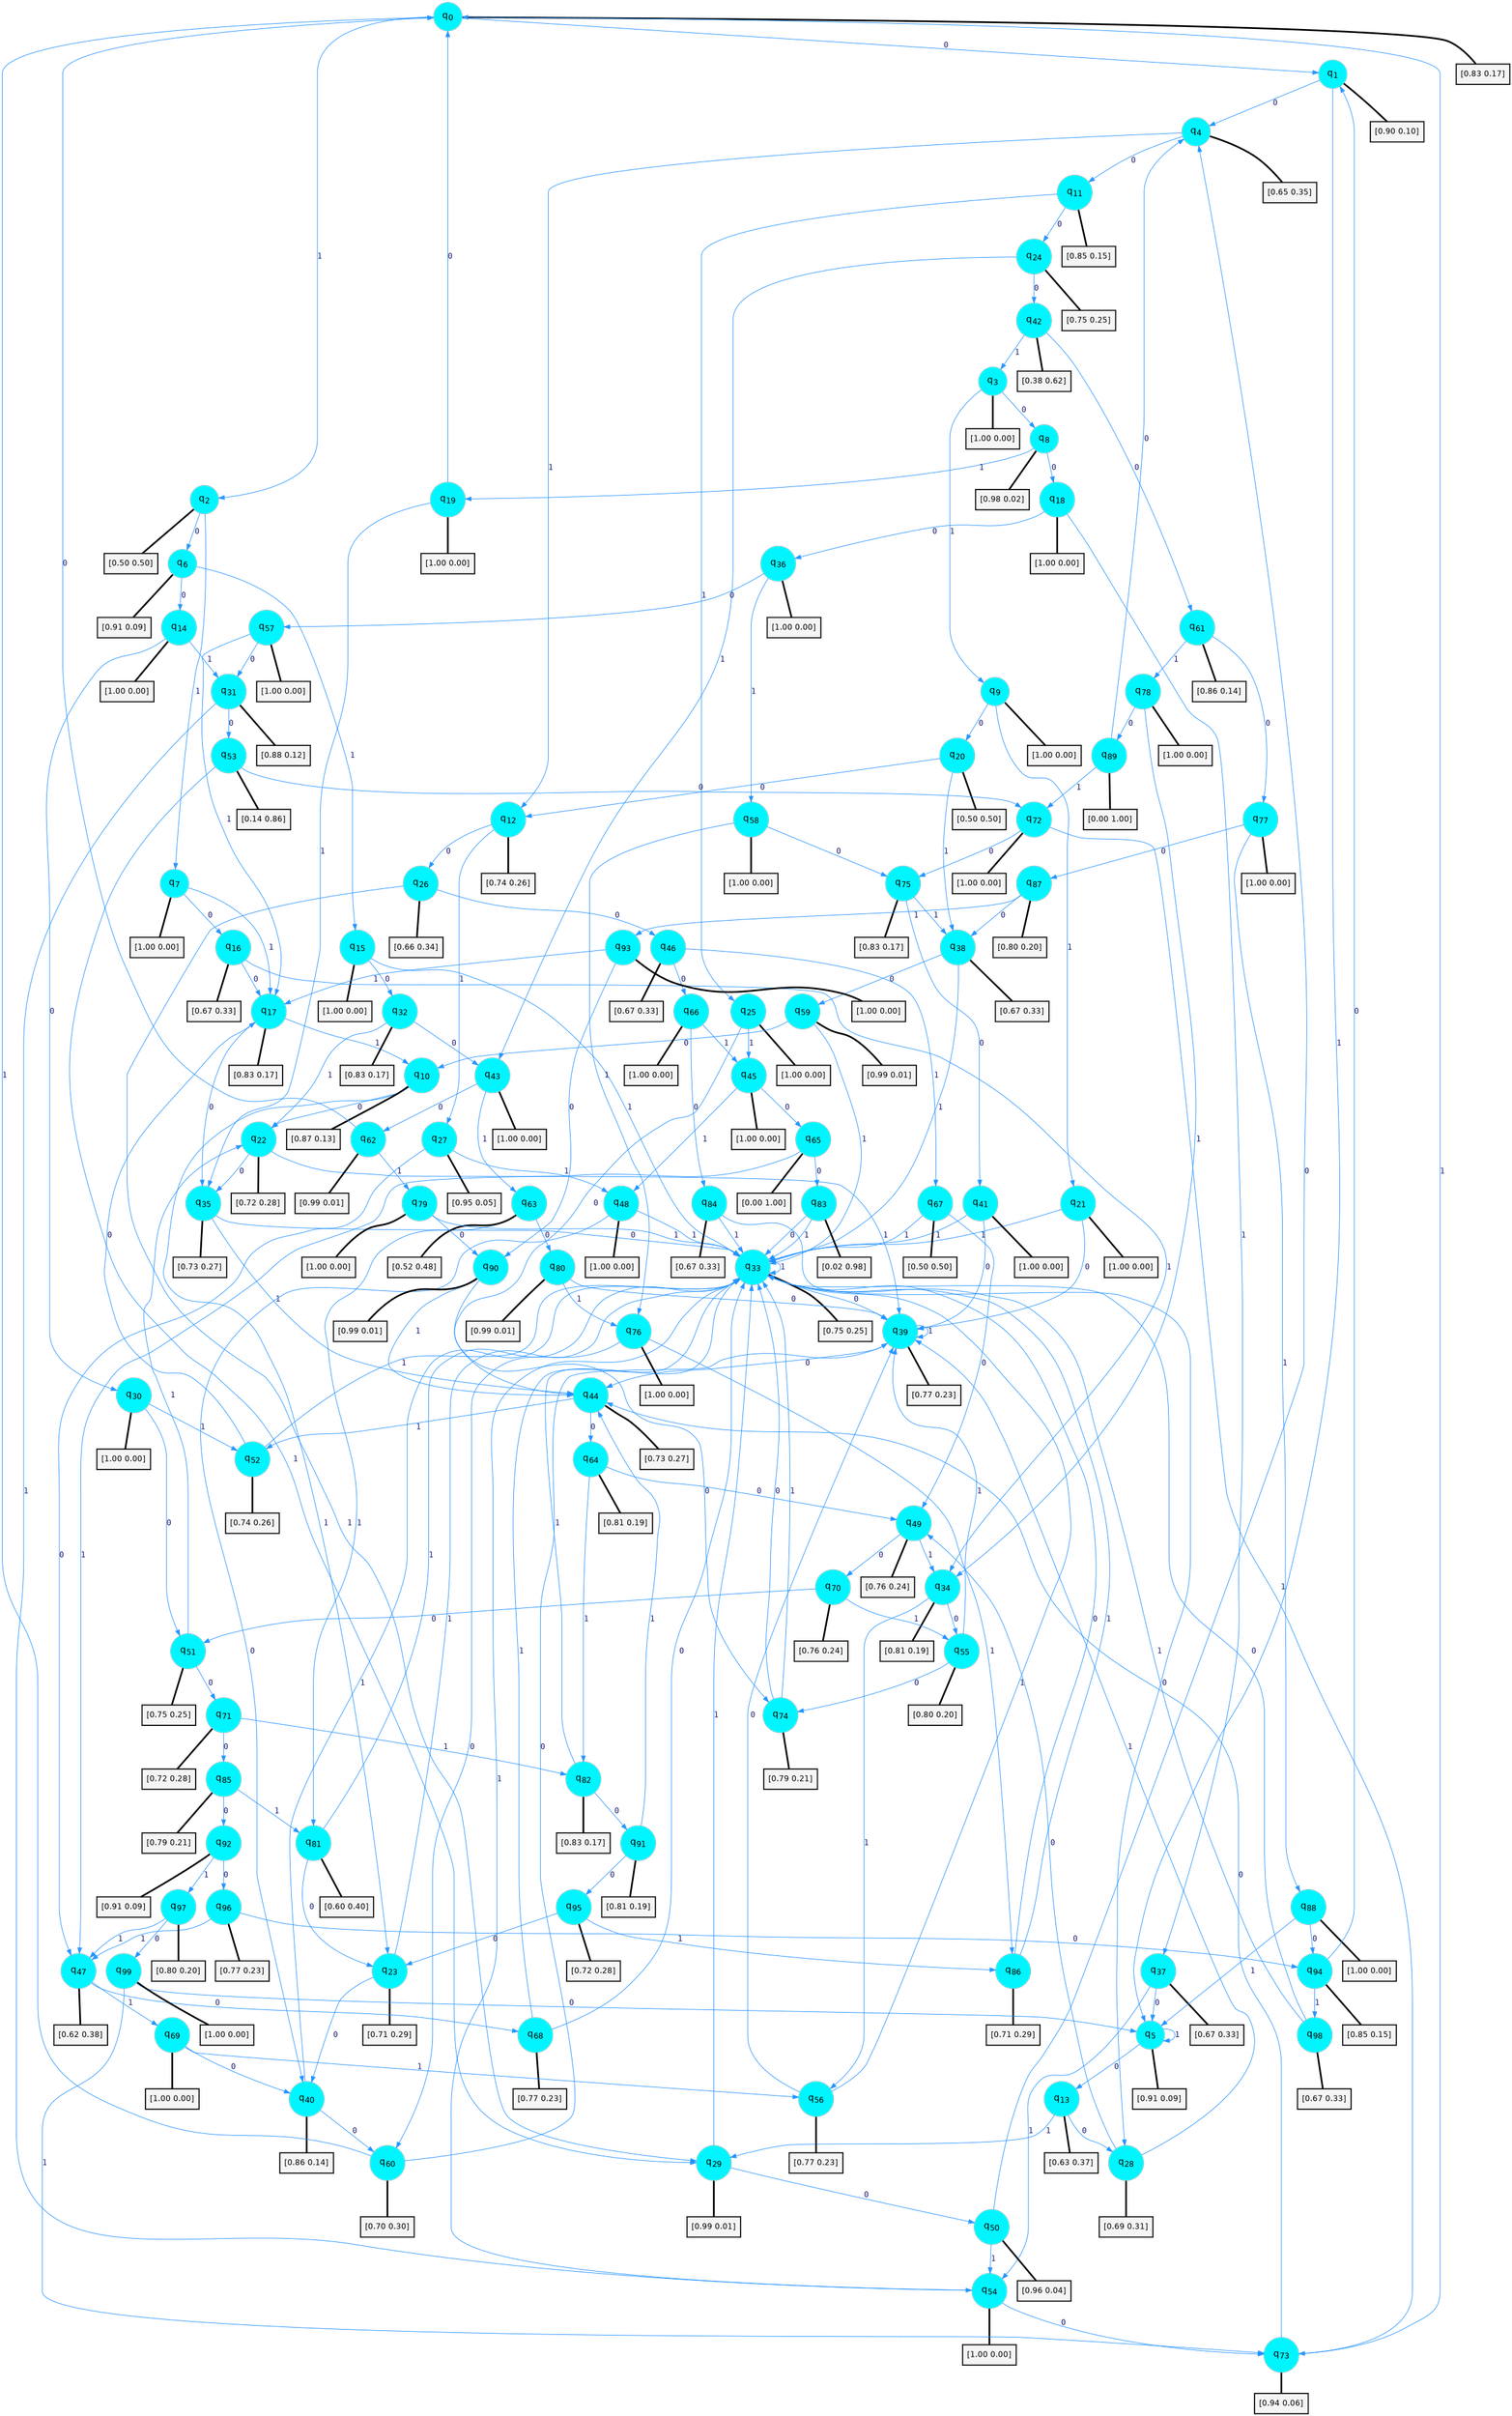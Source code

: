 digraph G {
graph [
bgcolor=transparent, dpi=300, rankdir=TD, size="40,25"];
node [
color=gray, fillcolor=turquoise1, fontcolor=black, fontname=Helvetica, fontsize=16, fontweight=bold, shape=circle, style=filled];
edge [
arrowsize=1, color=dodgerblue1, fontcolor=midnightblue, fontname=courier, fontweight=bold, penwidth=1, style=solid, weight=20];
0[label=<q<SUB>0</SUB>>];
1[label=<q<SUB>1</SUB>>];
2[label=<q<SUB>2</SUB>>];
3[label=<q<SUB>3</SUB>>];
4[label=<q<SUB>4</SUB>>];
5[label=<q<SUB>5</SUB>>];
6[label=<q<SUB>6</SUB>>];
7[label=<q<SUB>7</SUB>>];
8[label=<q<SUB>8</SUB>>];
9[label=<q<SUB>9</SUB>>];
10[label=<q<SUB>10</SUB>>];
11[label=<q<SUB>11</SUB>>];
12[label=<q<SUB>12</SUB>>];
13[label=<q<SUB>13</SUB>>];
14[label=<q<SUB>14</SUB>>];
15[label=<q<SUB>15</SUB>>];
16[label=<q<SUB>16</SUB>>];
17[label=<q<SUB>17</SUB>>];
18[label=<q<SUB>18</SUB>>];
19[label=<q<SUB>19</SUB>>];
20[label=<q<SUB>20</SUB>>];
21[label=<q<SUB>21</SUB>>];
22[label=<q<SUB>22</SUB>>];
23[label=<q<SUB>23</SUB>>];
24[label=<q<SUB>24</SUB>>];
25[label=<q<SUB>25</SUB>>];
26[label=<q<SUB>26</SUB>>];
27[label=<q<SUB>27</SUB>>];
28[label=<q<SUB>28</SUB>>];
29[label=<q<SUB>29</SUB>>];
30[label=<q<SUB>30</SUB>>];
31[label=<q<SUB>31</SUB>>];
32[label=<q<SUB>32</SUB>>];
33[label=<q<SUB>33</SUB>>];
34[label=<q<SUB>34</SUB>>];
35[label=<q<SUB>35</SUB>>];
36[label=<q<SUB>36</SUB>>];
37[label=<q<SUB>37</SUB>>];
38[label=<q<SUB>38</SUB>>];
39[label=<q<SUB>39</SUB>>];
40[label=<q<SUB>40</SUB>>];
41[label=<q<SUB>41</SUB>>];
42[label=<q<SUB>42</SUB>>];
43[label=<q<SUB>43</SUB>>];
44[label=<q<SUB>44</SUB>>];
45[label=<q<SUB>45</SUB>>];
46[label=<q<SUB>46</SUB>>];
47[label=<q<SUB>47</SUB>>];
48[label=<q<SUB>48</SUB>>];
49[label=<q<SUB>49</SUB>>];
50[label=<q<SUB>50</SUB>>];
51[label=<q<SUB>51</SUB>>];
52[label=<q<SUB>52</SUB>>];
53[label=<q<SUB>53</SUB>>];
54[label=<q<SUB>54</SUB>>];
55[label=<q<SUB>55</SUB>>];
56[label=<q<SUB>56</SUB>>];
57[label=<q<SUB>57</SUB>>];
58[label=<q<SUB>58</SUB>>];
59[label=<q<SUB>59</SUB>>];
60[label=<q<SUB>60</SUB>>];
61[label=<q<SUB>61</SUB>>];
62[label=<q<SUB>62</SUB>>];
63[label=<q<SUB>63</SUB>>];
64[label=<q<SUB>64</SUB>>];
65[label=<q<SUB>65</SUB>>];
66[label=<q<SUB>66</SUB>>];
67[label=<q<SUB>67</SUB>>];
68[label=<q<SUB>68</SUB>>];
69[label=<q<SUB>69</SUB>>];
70[label=<q<SUB>70</SUB>>];
71[label=<q<SUB>71</SUB>>];
72[label=<q<SUB>72</SUB>>];
73[label=<q<SUB>73</SUB>>];
74[label=<q<SUB>74</SUB>>];
75[label=<q<SUB>75</SUB>>];
76[label=<q<SUB>76</SUB>>];
77[label=<q<SUB>77</SUB>>];
78[label=<q<SUB>78</SUB>>];
79[label=<q<SUB>79</SUB>>];
80[label=<q<SUB>80</SUB>>];
81[label=<q<SUB>81</SUB>>];
82[label=<q<SUB>82</SUB>>];
83[label=<q<SUB>83</SUB>>];
84[label=<q<SUB>84</SUB>>];
85[label=<q<SUB>85</SUB>>];
86[label=<q<SUB>86</SUB>>];
87[label=<q<SUB>87</SUB>>];
88[label=<q<SUB>88</SUB>>];
89[label=<q<SUB>89</SUB>>];
90[label=<q<SUB>90</SUB>>];
91[label=<q<SUB>91</SUB>>];
92[label=<q<SUB>92</SUB>>];
93[label=<q<SUB>93</SUB>>];
94[label=<q<SUB>94</SUB>>];
95[label=<q<SUB>95</SUB>>];
96[label=<q<SUB>96</SUB>>];
97[label=<q<SUB>97</SUB>>];
98[label=<q<SUB>98</SUB>>];
99[label=<q<SUB>99</SUB>>];
100[label="[0.83 0.17]", shape=box,fontcolor=black, fontname=Helvetica, fontsize=14, penwidth=2, fillcolor=whitesmoke,color=black];
101[label="[0.90 0.10]", shape=box,fontcolor=black, fontname=Helvetica, fontsize=14, penwidth=2, fillcolor=whitesmoke,color=black];
102[label="[0.50 0.50]", shape=box,fontcolor=black, fontname=Helvetica, fontsize=14, penwidth=2, fillcolor=whitesmoke,color=black];
103[label="[1.00 0.00]", shape=box,fontcolor=black, fontname=Helvetica, fontsize=14, penwidth=2, fillcolor=whitesmoke,color=black];
104[label="[0.65 0.35]", shape=box,fontcolor=black, fontname=Helvetica, fontsize=14, penwidth=2, fillcolor=whitesmoke,color=black];
105[label="[0.91 0.09]", shape=box,fontcolor=black, fontname=Helvetica, fontsize=14, penwidth=2, fillcolor=whitesmoke,color=black];
106[label="[0.91 0.09]", shape=box,fontcolor=black, fontname=Helvetica, fontsize=14, penwidth=2, fillcolor=whitesmoke,color=black];
107[label="[1.00 0.00]", shape=box,fontcolor=black, fontname=Helvetica, fontsize=14, penwidth=2, fillcolor=whitesmoke,color=black];
108[label="[0.98 0.02]", shape=box,fontcolor=black, fontname=Helvetica, fontsize=14, penwidth=2, fillcolor=whitesmoke,color=black];
109[label="[1.00 0.00]", shape=box,fontcolor=black, fontname=Helvetica, fontsize=14, penwidth=2, fillcolor=whitesmoke,color=black];
110[label="[0.87 0.13]", shape=box,fontcolor=black, fontname=Helvetica, fontsize=14, penwidth=2, fillcolor=whitesmoke,color=black];
111[label="[0.85 0.15]", shape=box,fontcolor=black, fontname=Helvetica, fontsize=14, penwidth=2, fillcolor=whitesmoke,color=black];
112[label="[0.74 0.26]", shape=box,fontcolor=black, fontname=Helvetica, fontsize=14, penwidth=2, fillcolor=whitesmoke,color=black];
113[label="[0.63 0.37]", shape=box,fontcolor=black, fontname=Helvetica, fontsize=14, penwidth=2, fillcolor=whitesmoke,color=black];
114[label="[1.00 0.00]", shape=box,fontcolor=black, fontname=Helvetica, fontsize=14, penwidth=2, fillcolor=whitesmoke,color=black];
115[label="[1.00 0.00]", shape=box,fontcolor=black, fontname=Helvetica, fontsize=14, penwidth=2, fillcolor=whitesmoke,color=black];
116[label="[0.67 0.33]", shape=box,fontcolor=black, fontname=Helvetica, fontsize=14, penwidth=2, fillcolor=whitesmoke,color=black];
117[label="[0.83 0.17]", shape=box,fontcolor=black, fontname=Helvetica, fontsize=14, penwidth=2, fillcolor=whitesmoke,color=black];
118[label="[1.00 0.00]", shape=box,fontcolor=black, fontname=Helvetica, fontsize=14, penwidth=2, fillcolor=whitesmoke,color=black];
119[label="[1.00 0.00]", shape=box,fontcolor=black, fontname=Helvetica, fontsize=14, penwidth=2, fillcolor=whitesmoke,color=black];
120[label="[0.50 0.50]", shape=box,fontcolor=black, fontname=Helvetica, fontsize=14, penwidth=2, fillcolor=whitesmoke,color=black];
121[label="[1.00 0.00]", shape=box,fontcolor=black, fontname=Helvetica, fontsize=14, penwidth=2, fillcolor=whitesmoke,color=black];
122[label="[0.72 0.28]", shape=box,fontcolor=black, fontname=Helvetica, fontsize=14, penwidth=2, fillcolor=whitesmoke,color=black];
123[label="[0.71 0.29]", shape=box,fontcolor=black, fontname=Helvetica, fontsize=14, penwidth=2, fillcolor=whitesmoke,color=black];
124[label="[0.75 0.25]", shape=box,fontcolor=black, fontname=Helvetica, fontsize=14, penwidth=2, fillcolor=whitesmoke,color=black];
125[label="[1.00 0.00]", shape=box,fontcolor=black, fontname=Helvetica, fontsize=14, penwidth=2, fillcolor=whitesmoke,color=black];
126[label="[0.66 0.34]", shape=box,fontcolor=black, fontname=Helvetica, fontsize=14, penwidth=2, fillcolor=whitesmoke,color=black];
127[label="[0.95 0.05]", shape=box,fontcolor=black, fontname=Helvetica, fontsize=14, penwidth=2, fillcolor=whitesmoke,color=black];
128[label="[0.69 0.31]", shape=box,fontcolor=black, fontname=Helvetica, fontsize=14, penwidth=2, fillcolor=whitesmoke,color=black];
129[label="[0.99 0.01]", shape=box,fontcolor=black, fontname=Helvetica, fontsize=14, penwidth=2, fillcolor=whitesmoke,color=black];
130[label="[1.00 0.00]", shape=box,fontcolor=black, fontname=Helvetica, fontsize=14, penwidth=2, fillcolor=whitesmoke,color=black];
131[label="[0.88 0.12]", shape=box,fontcolor=black, fontname=Helvetica, fontsize=14, penwidth=2, fillcolor=whitesmoke,color=black];
132[label="[0.83 0.17]", shape=box,fontcolor=black, fontname=Helvetica, fontsize=14, penwidth=2, fillcolor=whitesmoke,color=black];
133[label="[0.75 0.25]", shape=box,fontcolor=black, fontname=Helvetica, fontsize=14, penwidth=2, fillcolor=whitesmoke,color=black];
134[label="[0.81 0.19]", shape=box,fontcolor=black, fontname=Helvetica, fontsize=14, penwidth=2, fillcolor=whitesmoke,color=black];
135[label="[0.73 0.27]", shape=box,fontcolor=black, fontname=Helvetica, fontsize=14, penwidth=2, fillcolor=whitesmoke,color=black];
136[label="[1.00 0.00]", shape=box,fontcolor=black, fontname=Helvetica, fontsize=14, penwidth=2, fillcolor=whitesmoke,color=black];
137[label="[0.67 0.33]", shape=box,fontcolor=black, fontname=Helvetica, fontsize=14, penwidth=2, fillcolor=whitesmoke,color=black];
138[label="[0.67 0.33]", shape=box,fontcolor=black, fontname=Helvetica, fontsize=14, penwidth=2, fillcolor=whitesmoke,color=black];
139[label="[0.77 0.23]", shape=box,fontcolor=black, fontname=Helvetica, fontsize=14, penwidth=2, fillcolor=whitesmoke,color=black];
140[label="[0.86 0.14]", shape=box,fontcolor=black, fontname=Helvetica, fontsize=14, penwidth=2, fillcolor=whitesmoke,color=black];
141[label="[1.00 0.00]", shape=box,fontcolor=black, fontname=Helvetica, fontsize=14, penwidth=2, fillcolor=whitesmoke,color=black];
142[label="[0.38 0.62]", shape=box,fontcolor=black, fontname=Helvetica, fontsize=14, penwidth=2, fillcolor=whitesmoke,color=black];
143[label="[1.00 0.00]", shape=box,fontcolor=black, fontname=Helvetica, fontsize=14, penwidth=2, fillcolor=whitesmoke,color=black];
144[label="[0.73 0.27]", shape=box,fontcolor=black, fontname=Helvetica, fontsize=14, penwidth=2, fillcolor=whitesmoke,color=black];
145[label="[1.00 0.00]", shape=box,fontcolor=black, fontname=Helvetica, fontsize=14, penwidth=2, fillcolor=whitesmoke,color=black];
146[label="[0.67 0.33]", shape=box,fontcolor=black, fontname=Helvetica, fontsize=14, penwidth=2, fillcolor=whitesmoke,color=black];
147[label="[0.62 0.38]", shape=box,fontcolor=black, fontname=Helvetica, fontsize=14, penwidth=2, fillcolor=whitesmoke,color=black];
148[label="[1.00 0.00]", shape=box,fontcolor=black, fontname=Helvetica, fontsize=14, penwidth=2, fillcolor=whitesmoke,color=black];
149[label="[0.76 0.24]", shape=box,fontcolor=black, fontname=Helvetica, fontsize=14, penwidth=2, fillcolor=whitesmoke,color=black];
150[label="[0.96 0.04]", shape=box,fontcolor=black, fontname=Helvetica, fontsize=14, penwidth=2, fillcolor=whitesmoke,color=black];
151[label="[0.75 0.25]", shape=box,fontcolor=black, fontname=Helvetica, fontsize=14, penwidth=2, fillcolor=whitesmoke,color=black];
152[label="[0.74 0.26]", shape=box,fontcolor=black, fontname=Helvetica, fontsize=14, penwidth=2, fillcolor=whitesmoke,color=black];
153[label="[0.14 0.86]", shape=box,fontcolor=black, fontname=Helvetica, fontsize=14, penwidth=2, fillcolor=whitesmoke,color=black];
154[label="[1.00 0.00]", shape=box,fontcolor=black, fontname=Helvetica, fontsize=14, penwidth=2, fillcolor=whitesmoke,color=black];
155[label="[0.80 0.20]", shape=box,fontcolor=black, fontname=Helvetica, fontsize=14, penwidth=2, fillcolor=whitesmoke,color=black];
156[label="[0.77 0.23]", shape=box,fontcolor=black, fontname=Helvetica, fontsize=14, penwidth=2, fillcolor=whitesmoke,color=black];
157[label="[1.00 0.00]", shape=box,fontcolor=black, fontname=Helvetica, fontsize=14, penwidth=2, fillcolor=whitesmoke,color=black];
158[label="[1.00 0.00]", shape=box,fontcolor=black, fontname=Helvetica, fontsize=14, penwidth=2, fillcolor=whitesmoke,color=black];
159[label="[0.99 0.01]", shape=box,fontcolor=black, fontname=Helvetica, fontsize=14, penwidth=2, fillcolor=whitesmoke,color=black];
160[label="[0.70 0.30]", shape=box,fontcolor=black, fontname=Helvetica, fontsize=14, penwidth=2, fillcolor=whitesmoke,color=black];
161[label="[0.86 0.14]", shape=box,fontcolor=black, fontname=Helvetica, fontsize=14, penwidth=2, fillcolor=whitesmoke,color=black];
162[label="[0.99 0.01]", shape=box,fontcolor=black, fontname=Helvetica, fontsize=14, penwidth=2, fillcolor=whitesmoke,color=black];
163[label="[0.52 0.48]", shape=box,fontcolor=black, fontname=Helvetica, fontsize=14, penwidth=2, fillcolor=whitesmoke,color=black];
164[label="[0.81 0.19]", shape=box,fontcolor=black, fontname=Helvetica, fontsize=14, penwidth=2, fillcolor=whitesmoke,color=black];
165[label="[0.00 1.00]", shape=box,fontcolor=black, fontname=Helvetica, fontsize=14, penwidth=2, fillcolor=whitesmoke,color=black];
166[label="[1.00 0.00]", shape=box,fontcolor=black, fontname=Helvetica, fontsize=14, penwidth=2, fillcolor=whitesmoke,color=black];
167[label="[0.50 0.50]", shape=box,fontcolor=black, fontname=Helvetica, fontsize=14, penwidth=2, fillcolor=whitesmoke,color=black];
168[label="[0.77 0.23]", shape=box,fontcolor=black, fontname=Helvetica, fontsize=14, penwidth=2, fillcolor=whitesmoke,color=black];
169[label="[1.00 0.00]", shape=box,fontcolor=black, fontname=Helvetica, fontsize=14, penwidth=2, fillcolor=whitesmoke,color=black];
170[label="[0.76 0.24]", shape=box,fontcolor=black, fontname=Helvetica, fontsize=14, penwidth=2, fillcolor=whitesmoke,color=black];
171[label="[0.72 0.28]", shape=box,fontcolor=black, fontname=Helvetica, fontsize=14, penwidth=2, fillcolor=whitesmoke,color=black];
172[label="[1.00 0.00]", shape=box,fontcolor=black, fontname=Helvetica, fontsize=14, penwidth=2, fillcolor=whitesmoke,color=black];
173[label="[0.94 0.06]", shape=box,fontcolor=black, fontname=Helvetica, fontsize=14, penwidth=2, fillcolor=whitesmoke,color=black];
174[label="[0.79 0.21]", shape=box,fontcolor=black, fontname=Helvetica, fontsize=14, penwidth=2, fillcolor=whitesmoke,color=black];
175[label="[0.83 0.17]", shape=box,fontcolor=black, fontname=Helvetica, fontsize=14, penwidth=2, fillcolor=whitesmoke,color=black];
176[label="[1.00 0.00]", shape=box,fontcolor=black, fontname=Helvetica, fontsize=14, penwidth=2, fillcolor=whitesmoke,color=black];
177[label="[1.00 0.00]", shape=box,fontcolor=black, fontname=Helvetica, fontsize=14, penwidth=2, fillcolor=whitesmoke,color=black];
178[label="[1.00 0.00]", shape=box,fontcolor=black, fontname=Helvetica, fontsize=14, penwidth=2, fillcolor=whitesmoke,color=black];
179[label="[1.00 0.00]", shape=box,fontcolor=black, fontname=Helvetica, fontsize=14, penwidth=2, fillcolor=whitesmoke,color=black];
180[label="[0.99 0.01]", shape=box,fontcolor=black, fontname=Helvetica, fontsize=14, penwidth=2, fillcolor=whitesmoke,color=black];
181[label="[0.60 0.40]", shape=box,fontcolor=black, fontname=Helvetica, fontsize=14, penwidth=2, fillcolor=whitesmoke,color=black];
182[label="[0.83 0.17]", shape=box,fontcolor=black, fontname=Helvetica, fontsize=14, penwidth=2, fillcolor=whitesmoke,color=black];
183[label="[0.02 0.98]", shape=box,fontcolor=black, fontname=Helvetica, fontsize=14, penwidth=2, fillcolor=whitesmoke,color=black];
184[label="[0.67 0.33]", shape=box,fontcolor=black, fontname=Helvetica, fontsize=14, penwidth=2, fillcolor=whitesmoke,color=black];
185[label="[0.79 0.21]", shape=box,fontcolor=black, fontname=Helvetica, fontsize=14, penwidth=2, fillcolor=whitesmoke,color=black];
186[label="[0.71 0.29]", shape=box,fontcolor=black, fontname=Helvetica, fontsize=14, penwidth=2, fillcolor=whitesmoke,color=black];
187[label="[0.80 0.20]", shape=box,fontcolor=black, fontname=Helvetica, fontsize=14, penwidth=2, fillcolor=whitesmoke,color=black];
188[label="[1.00 0.00]", shape=box,fontcolor=black, fontname=Helvetica, fontsize=14, penwidth=2, fillcolor=whitesmoke,color=black];
189[label="[0.00 1.00]", shape=box,fontcolor=black, fontname=Helvetica, fontsize=14, penwidth=2, fillcolor=whitesmoke,color=black];
190[label="[0.99 0.01]", shape=box,fontcolor=black, fontname=Helvetica, fontsize=14, penwidth=2, fillcolor=whitesmoke,color=black];
191[label="[0.81 0.19]", shape=box,fontcolor=black, fontname=Helvetica, fontsize=14, penwidth=2, fillcolor=whitesmoke,color=black];
192[label="[0.91 0.09]", shape=box,fontcolor=black, fontname=Helvetica, fontsize=14, penwidth=2, fillcolor=whitesmoke,color=black];
193[label="[1.00 0.00]", shape=box,fontcolor=black, fontname=Helvetica, fontsize=14, penwidth=2, fillcolor=whitesmoke,color=black];
194[label="[0.85 0.15]", shape=box,fontcolor=black, fontname=Helvetica, fontsize=14, penwidth=2, fillcolor=whitesmoke,color=black];
195[label="[0.72 0.28]", shape=box,fontcolor=black, fontname=Helvetica, fontsize=14, penwidth=2, fillcolor=whitesmoke,color=black];
196[label="[0.77 0.23]", shape=box,fontcolor=black, fontname=Helvetica, fontsize=14, penwidth=2, fillcolor=whitesmoke,color=black];
197[label="[0.80 0.20]", shape=box,fontcolor=black, fontname=Helvetica, fontsize=14, penwidth=2, fillcolor=whitesmoke,color=black];
198[label="[0.67 0.33]", shape=box,fontcolor=black, fontname=Helvetica, fontsize=14, penwidth=2, fillcolor=whitesmoke,color=black];
199[label="[1.00 0.00]", shape=box,fontcolor=black, fontname=Helvetica, fontsize=14, penwidth=2, fillcolor=whitesmoke,color=black];
0->1 [label=0];
0->2 [label=1];
0->100 [arrowhead=none, penwidth=3,color=black];
1->4 [label=0];
1->5 [label=1];
1->101 [arrowhead=none, penwidth=3,color=black];
2->6 [label=0];
2->7 [label=1];
2->102 [arrowhead=none, penwidth=3,color=black];
3->8 [label=0];
3->9 [label=1];
3->103 [arrowhead=none, penwidth=3,color=black];
4->11 [label=0];
4->12 [label=1];
4->104 [arrowhead=none, penwidth=3,color=black];
5->13 [label=0];
5->5 [label=1];
5->105 [arrowhead=none, penwidth=3,color=black];
6->14 [label=0];
6->15 [label=1];
6->106 [arrowhead=none, penwidth=3,color=black];
7->16 [label=0];
7->17 [label=1];
7->107 [arrowhead=none, penwidth=3,color=black];
8->18 [label=0];
8->19 [label=1];
8->108 [arrowhead=none, penwidth=3,color=black];
9->20 [label=0];
9->21 [label=1];
9->109 [arrowhead=none, penwidth=3,color=black];
10->22 [label=0];
10->23 [label=1];
10->110 [arrowhead=none, penwidth=3,color=black];
11->24 [label=0];
11->25 [label=1];
11->111 [arrowhead=none, penwidth=3,color=black];
12->26 [label=0];
12->27 [label=1];
12->112 [arrowhead=none, penwidth=3,color=black];
13->28 [label=0];
13->29 [label=1];
13->113 [arrowhead=none, penwidth=3,color=black];
14->30 [label=0];
14->31 [label=1];
14->114 [arrowhead=none, penwidth=3,color=black];
15->32 [label=0];
15->33 [label=1];
15->115 [arrowhead=none, penwidth=3,color=black];
16->17 [label=0];
16->34 [label=1];
16->116 [arrowhead=none, penwidth=3,color=black];
17->35 [label=0];
17->10 [label=1];
17->117 [arrowhead=none, penwidth=3,color=black];
18->36 [label=0];
18->37 [label=1];
18->118 [arrowhead=none, penwidth=3,color=black];
19->0 [label=0];
19->35 [label=1];
19->119 [arrowhead=none, penwidth=3,color=black];
20->12 [label=0];
20->38 [label=1];
20->120 [arrowhead=none, penwidth=3,color=black];
21->39 [label=0];
21->33 [label=1];
21->121 [arrowhead=none, penwidth=3,color=black];
22->35 [label=0];
22->39 [label=1];
22->122 [arrowhead=none, penwidth=3,color=black];
23->40 [label=0];
23->33 [label=1];
23->123 [arrowhead=none, penwidth=3,color=black];
24->42 [label=0];
24->43 [label=1];
24->124 [arrowhead=none, penwidth=3,color=black];
25->44 [label=0];
25->45 [label=1];
25->125 [arrowhead=none, penwidth=3,color=black];
26->46 [label=0];
26->29 [label=1];
26->126 [arrowhead=none, penwidth=3,color=black];
27->47 [label=0];
27->48 [label=1];
27->127 [arrowhead=none, penwidth=3,color=black];
28->49 [label=0];
28->39 [label=1];
28->128 [arrowhead=none, penwidth=3,color=black];
29->50 [label=0];
29->33 [label=1];
29->129 [arrowhead=none, penwidth=3,color=black];
30->51 [label=0];
30->52 [label=1];
30->130 [arrowhead=none, penwidth=3,color=black];
31->53 [label=0];
31->54 [label=1];
31->131 [arrowhead=none, penwidth=3,color=black];
32->43 [label=0];
32->22 [label=1];
32->132 [arrowhead=none, penwidth=3,color=black];
33->39 [label=0];
33->33 [label=1];
33->133 [arrowhead=none, penwidth=3,color=black];
34->55 [label=0];
34->56 [label=1];
34->134 [arrowhead=none, penwidth=3,color=black];
35->33 [label=0];
35->44 [label=1];
35->135 [arrowhead=none, penwidth=3,color=black];
36->57 [label=0];
36->58 [label=1];
36->136 [arrowhead=none, penwidth=3,color=black];
37->5 [label=0];
37->54 [label=1];
37->137 [arrowhead=none, penwidth=3,color=black];
38->59 [label=0];
38->33 [label=1];
38->138 [arrowhead=none, penwidth=3,color=black];
39->44 [label=0];
39->39 [label=1];
39->139 [arrowhead=none, penwidth=3,color=black];
40->60 [label=0];
40->33 [label=1];
40->140 [arrowhead=none, penwidth=3,color=black];
41->39 [label=0];
41->33 [label=1];
41->141 [arrowhead=none, penwidth=3,color=black];
42->61 [label=0];
42->3 [label=1];
42->142 [arrowhead=none, penwidth=3,color=black];
43->62 [label=0];
43->63 [label=1];
43->143 [arrowhead=none, penwidth=3,color=black];
44->64 [label=0];
44->52 [label=1];
44->144 [arrowhead=none, penwidth=3,color=black];
45->65 [label=0];
45->48 [label=1];
45->145 [arrowhead=none, penwidth=3,color=black];
46->66 [label=0];
46->67 [label=1];
46->146 [arrowhead=none, penwidth=3,color=black];
47->68 [label=0];
47->69 [label=1];
47->147 [arrowhead=none, penwidth=3,color=black];
48->40 [label=0];
48->33 [label=1];
48->148 [arrowhead=none, penwidth=3,color=black];
49->70 [label=0];
49->34 [label=1];
49->149 [arrowhead=none, penwidth=3,color=black];
50->4 [label=0];
50->54 [label=1];
50->150 [arrowhead=none, penwidth=3,color=black];
51->71 [label=0];
51->22 [label=1];
51->151 [arrowhead=none, penwidth=3,color=black];
52->17 [label=0];
52->33 [label=1];
52->152 [arrowhead=none, penwidth=3,color=black];
53->72 [label=0];
53->29 [label=1];
53->153 [arrowhead=none, penwidth=3,color=black];
54->73 [label=0];
54->33 [label=1];
54->154 [arrowhead=none, penwidth=3,color=black];
55->74 [label=0];
55->39 [label=1];
55->155 [arrowhead=none, penwidth=3,color=black];
56->39 [label=0];
56->33 [label=1];
56->156 [arrowhead=none, penwidth=3,color=black];
57->31 [label=0];
57->17 [label=1];
57->157 [arrowhead=none, penwidth=3,color=black];
58->75 [label=0];
58->76 [label=1];
58->158 [arrowhead=none, penwidth=3,color=black];
59->10 [label=0];
59->33 [label=1];
59->159 [arrowhead=none, penwidth=3,color=black];
60->39 [label=0];
60->0 [label=1];
60->160 [arrowhead=none, penwidth=3,color=black];
61->77 [label=0];
61->78 [label=1];
61->161 [arrowhead=none, penwidth=3,color=black];
62->0 [label=0];
62->79 [label=1];
62->162 [arrowhead=none, penwidth=3,color=black];
63->80 [label=0];
63->81 [label=1];
63->163 [arrowhead=none, penwidth=3,color=black];
64->49 [label=0];
64->82 [label=1];
64->164 [arrowhead=none, penwidth=3,color=black];
65->83 [label=0];
65->47 [label=1];
65->165 [arrowhead=none, penwidth=3,color=black];
66->84 [label=0];
66->45 [label=1];
66->166 [arrowhead=none, penwidth=3,color=black];
67->49 [label=0];
67->33 [label=1];
67->167 [arrowhead=none, penwidth=3,color=black];
68->33 [label=0];
68->33 [label=1];
68->168 [arrowhead=none, penwidth=3,color=black];
69->40 [label=0];
69->56 [label=1];
69->169 [arrowhead=none, penwidth=3,color=black];
70->51 [label=0];
70->55 [label=1];
70->170 [arrowhead=none, penwidth=3,color=black];
71->85 [label=0];
71->82 [label=1];
71->171 [arrowhead=none, penwidth=3,color=black];
72->75 [label=0];
72->73 [label=1];
72->172 [arrowhead=none, penwidth=3,color=black];
73->44 [label=0];
73->0 [label=1];
73->173 [arrowhead=none, penwidth=3,color=black];
74->33 [label=0];
74->33 [label=1];
74->174 [arrowhead=none, penwidth=3,color=black];
75->41 [label=0];
75->38 [label=1];
75->175 [arrowhead=none, penwidth=3,color=black];
76->60 [label=0];
76->86 [label=1];
76->176 [arrowhead=none, penwidth=3,color=black];
77->87 [label=0];
77->88 [label=1];
77->177 [arrowhead=none, penwidth=3,color=black];
78->89 [label=0];
78->34 [label=1];
78->178 [arrowhead=none, penwidth=3,color=black];
79->90 [label=0];
79->33 [label=1];
79->179 [arrowhead=none, penwidth=3,color=black];
80->39 [label=0];
80->76 [label=1];
80->180 [arrowhead=none, penwidth=3,color=black];
81->23 [label=0];
81->33 [label=1];
81->181 [arrowhead=none, penwidth=3,color=black];
82->91 [label=0];
82->33 [label=1];
82->182 [arrowhead=none, penwidth=3,color=black];
83->33 [label=0];
83->33 [label=1];
83->183 [arrowhead=none, penwidth=3,color=black];
84->28 [label=0];
84->33 [label=1];
84->184 [arrowhead=none, penwidth=3,color=black];
85->92 [label=0];
85->81 [label=1];
85->185 [arrowhead=none, penwidth=3,color=black];
86->33 [label=0];
86->33 [label=1];
86->186 [arrowhead=none, penwidth=3,color=black];
87->38 [label=0];
87->93 [label=1];
87->187 [arrowhead=none, penwidth=3,color=black];
88->94 [label=0];
88->5 [label=1];
88->188 [arrowhead=none, penwidth=3,color=black];
89->4 [label=0];
89->72 [label=1];
89->189 [arrowhead=none, penwidth=3,color=black];
90->74 [label=0];
90->44 [label=1];
90->190 [arrowhead=none, penwidth=3,color=black];
91->95 [label=0];
91->44 [label=1];
91->191 [arrowhead=none, penwidth=3,color=black];
92->96 [label=0];
92->97 [label=1];
92->192 [arrowhead=none, penwidth=3,color=black];
93->90 [label=0];
93->17 [label=1];
93->193 [arrowhead=none, penwidth=3,color=black];
94->1 [label=0];
94->98 [label=1];
94->194 [arrowhead=none, penwidth=3,color=black];
95->23 [label=0];
95->86 [label=1];
95->195 [arrowhead=none, penwidth=3,color=black];
96->94 [label=0];
96->47 [label=1];
96->196 [arrowhead=none, penwidth=3,color=black];
97->99 [label=0];
97->47 [label=1];
97->197 [arrowhead=none, penwidth=3,color=black];
98->33 [label=0];
98->33 [label=1];
98->198 [arrowhead=none, penwidth=3,color=black];
99->5 [label=0];
99->73 [label=1];
99->199 [arrowhead=none, penwidth=3,color=black];
}
